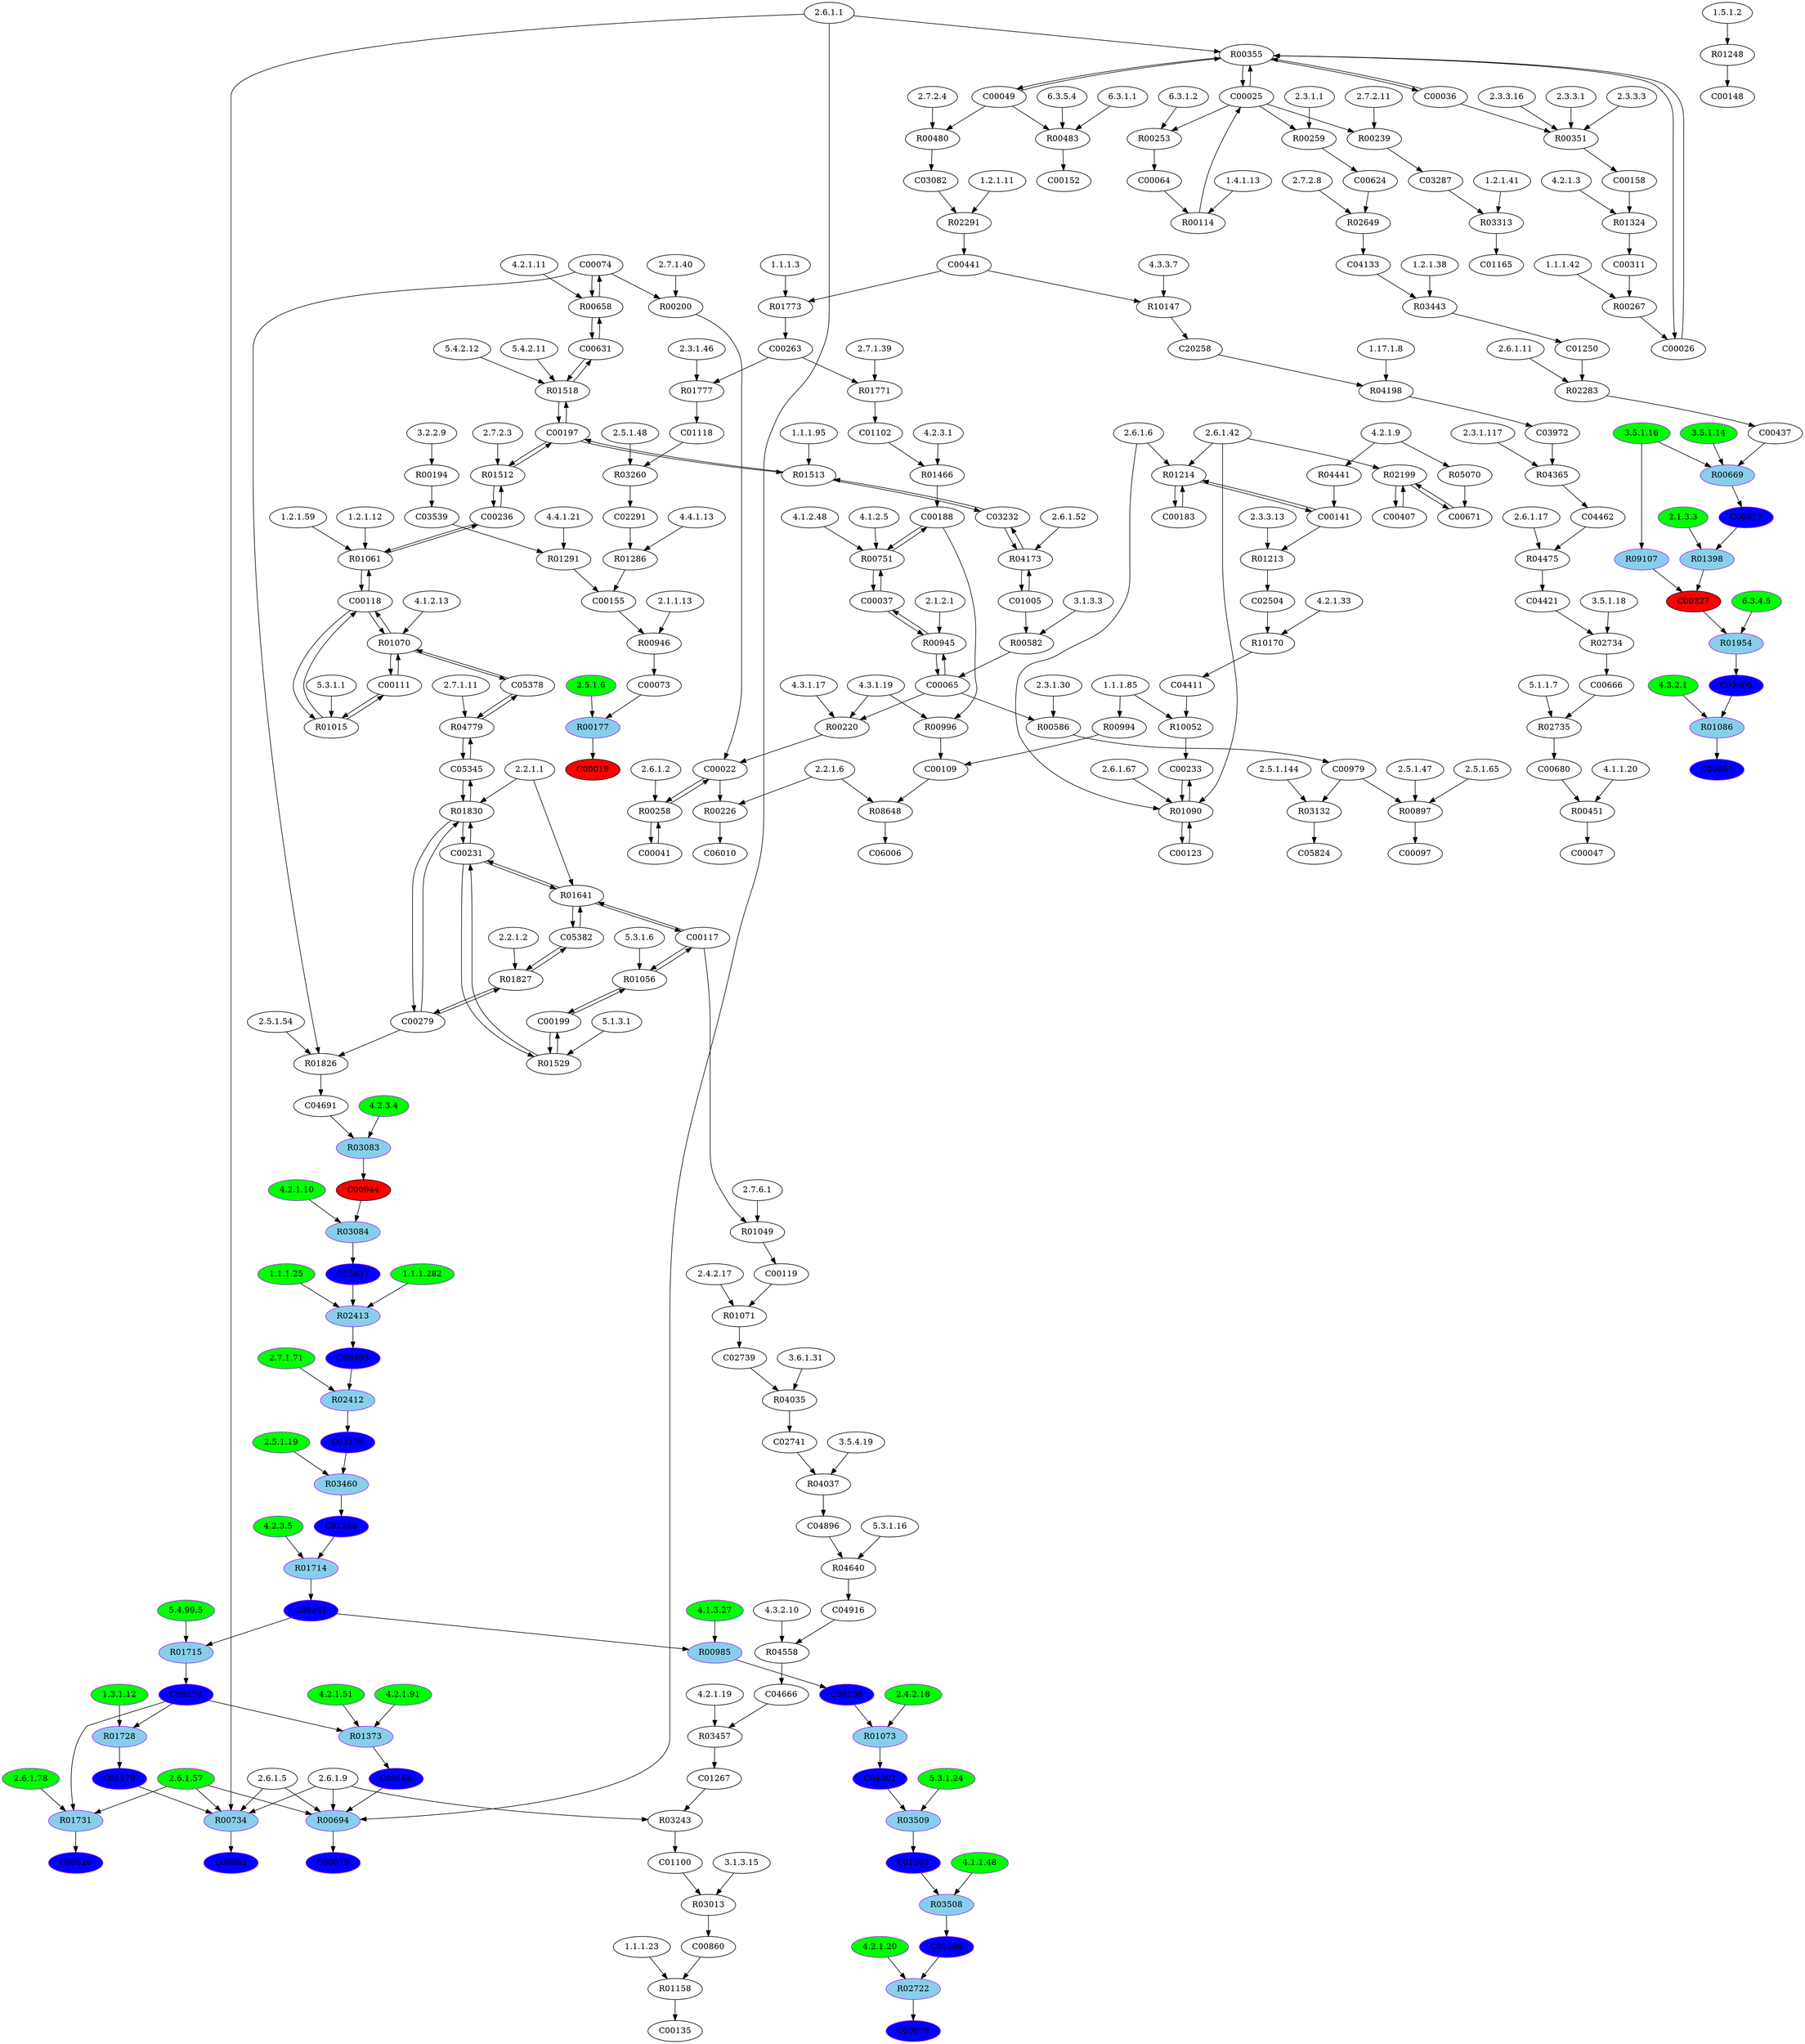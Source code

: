 digraph G {
"4.2.1.10" [color=purple, fillcolor=green, style=filled, type=E];
"3.6.1.31" [type=E];
"2.7.1.39" [type=E];
"4.3.1.19" [type=E];
"4.1.2.48" [type=E];
"5.3.1.1" [type=E];
"4.2.3.1" [type=E];
"4.2.1.3" [type=E];
"5.4.99.5" [color=purple, fillcolor=green, style=filled, type=E];
"2.5.1.6" [color=purple, fillcolor=green, style=filled, type=E];
"1.1.1.282" [color=purple, fillcolor=green, style=filled, type=E];
"2.6.1.42" [type=E];
"2.3.1.30" [type=E];
"2.3.1.1" [type=E];
"2.5.1.144" [type=E];
"4.3.1.17" [type=E];
"2.2.1.1" [type=E];
"4.1.1.48" [color=purple, fillcolor=green, style=filled, type=E];
"1.1.1.25" [color=purple, fillcolor=green, style=filled, type=E];
"5.4.2.12" [type=E];
"2.6.1.5" [type=E];
"4.2.1.20" [color=purple, fillcolor=green, style=filled, type=E];
"4.1.1.20" [type=E];
"2.7.2.3" [type=E];
"2.6.1.1" [type=E];
"4.2.1.9" [type=E];
"4.2.1.11" [type=E];
"2.7.1.11" [type=E];
"2.3.3.16" [type=E];
"2.7.1.40" [type=E];
"1.1.1.3" [type=E];
"2.7.6.1" [type=E];
"2.5.1.48" [type=E];
"6.3.4.5" [color=purple, fillcolor=green, style=filled, type=E];
"2.5.1.54" [type=E];
"4.1.2.13" [type=E];
"3.5.1.14" [color=purple, fillcolor=green, style=filled, type=E];
"2.6.1.78" [color=purple, fillcolor=green, style=filled, type=E];
"2.2.1.2" [type=E];
"2.4.2.18" [color=purple, fillcolor=green, style=filled, type=E];
"3.1.3.15" [type=E];
"2.1.1.13" [type=E];
"2.5.1.65" [type=E];
"2.1.2.1" [type=E];
"2.3.3.1" [type=E];
"4.3.2.10" [type=E];
"2.6.1.57" [color=purple, fillcolor=green, style=filled, type=E];
"2.7.2.8" [type=E];
"2.6.1.52" [type=E];
"2.5.1.47" [type=E];
"1.17.1.8" [type=E];
"2.7.2.4" [type=E];
"2.6.1.6" [type=E];
"2.2.1.6" [type=E];
"2.4.2.17" [type=E];
"2.7.2.11" [type=E];
"4.2.3.5" [color=purple, fillcolor=green, style=filled, type=E];
"1.4.1.13" [type=E];
"1.5.1.2" [type=E];
"3.5.1.18" [type=E];
"1.2.1.38" [type=E];
"2.5.1.19" [color=purple, fillcolor=green, style=filled, type=E];
"6.3.1.2" [type=E];
"2.6.1.2" [type=E];
"2.6.1.11" [type=E];
"1.3.1.12" [color=purple, fillcolor=green, style=filled, type=E];
"4.2.1.51" [color=purple, fillcolor=green, style=filled, type=E];
"4.1.3.27" [color=purple, fillcolor=green, style=filled, type=E];
"2.3.1.117" [type=E];
"4.3.2.1" [color=purple, fillcolor=green, style=filled, type=E];
"1.2.1.12" [type=E];
"1.2.1.41" [type=E];
"4.4.1.13" [type=E];
"1.1.1.85" [type=E];
"2.6.1.9" [type=E];
"5.3.1.24" [color=purple, fillcolor=green, style=filled, type=E];
"6.3.1.1" [type=E];
"4.1.2.5" [type=E];
"6.3.5.4" [type=E];
"5.4.2.11" [type=E];
"4.4.1.21" [type=E];
"2.7.1.71" [color=purple, fillcolor=green, style=filled, type=E];
"4.2.1.33" [type=E];
"3.1.3.3" [type=E];
"4.3.3.7" [type=E];
"1.1.1.23" [type=E];
"5.1.1.7" [type=E];
"2.6.1.67" [type=E];
"1.1.1.42" [type=E];
"4.2.3.4" [color=purple, fillcolor=green, style=filled, type=E];
"3.5.4.19" [type=E];
"5.1.3.1" [type=E];
"3.5.1.16" [color=purple, fillcolor=green, style=filled, type=E];
"1.1.1.95" [type=E];
"1.2.1.59" [type=E];
"2.3.1.46" [type=E];
"5.3.1.6" [type=E];
"2.6.1.17" [type=E];
"2.3.3.3" [type=E];
"1.2.1.11" [type=E];
"5.3.1.16" [type=E];
"2.1.3.3" [color=purple, fillcolor=green, style=filled, type=E];
"4.2.1.91" [color=purple, fillcolor=green, style=filled, type=E];
"4.2.1.19" [type=E];
"2.3.3.13" [type=E];
"3.2.2.9" [type=E];
R00734 [color=purple, fillcolor=skyblue, style=filled, type=R];
R00658 [type=R];
R09107 [color=purple, fillcolor=skyblue, style=filled, type=R];
R10052 [type=R];
R01777 [type=R];
R01286 [type=R];
R01086 [color=purple, fillcolor=skyblue, style=filled, type=R];
R03508 [color=purple, fillcolor=skyblue, style=filled, type=R];
R01773 [type=R];
R01061 [type=R];
R00751 [type=R];
R03313 [type=R];
R00177 [color=purple, fillcolor=skyblue, style=filled, type=R];
R01830 [type=R];
R00994 [type=R];
R02283 [type=R];
R00451 [type=R];
R00694 [color=purple, fillcolor=skyblue, style=filled, type=R];
R01731 [color=purple, fillcolor=skyblue, style=filled, type=R];
R03460 [color=purple, fillcolor=skyblue, style=filled, type=R];
R01248 [type=R];
R02735 [type=R];
R01771 [type=R];
R01512 [type=R];
R03260 [type=R];
R02413 [color=purple, fillcolor=skyblue, style=filled, type=R];
R00946 [type=R];
R04173 [type=R];
R10147 [type=R];
R01715 [color=purple, fillcolor=skyblue, style=filled, type=R];
R01213 [type=R];
R01291 [type=R];
R01071 [type=R];
R01056 [type=R];
R00985 [color=purple, fillcolor=skyblue, style=filled, type=R];
R03132 [type=R];
R00220 [type=R];
R02649 [type=R];
R01529 [type=R];
R00253 [type=R];
R02291 [type=R];
R02734 [type=R];
R01827 [type=R];
R01015 [type=R];
R10170 [type=R];
R04441 [type=R];
R01398 [color=purple, fillcolor=skyblue, style=filled, type=R];
R00897 [type=R];
R04558 [type=R];
R03084 [color=purple, fillcolor=skyblue, style=filled, type=R];
R00200 [type=R];
R01714 [color=purple, fillcolor=skyblue, style=filled, type=R];
R01214 [type=R];
R04198 [type=R];
R01073 [color=purple, fillcolor=skyblue, style=filled, type=R];
R03457 [type=R];
R02722 [color=purple, fillcolor=skyblue, style=filled, type=R];
R03509 [color=purple, fillcolor=skyblue, style=filled, type=R];
R01324 [type=R];
R04035 [type=R];
R00945 [type=R];
R04779 [type=R];
R01513 [type=R];
R02412 [color=purple, fillcolor=skyblue, style=filled, type=R];
R01070 [type=R];
R00226 [type=R];
R01090 [type=R];
R08648 [type=R];
R01954 [color=purple, fillcolor=skyblue, style=filled, type=R];
R00259 [type=R];
R03243 [type=R];
R01466 [type=R];
R00239 [type=R];
R00480 [type=R];
R01373 [color=purple, fillcolor=skyblue, style=filled, type=R];
R00355 [type=R];
R00483 [type=R];
R00996 [type=R];
R00669 [color=purple, fillcolor=skyblue, style=filled, type=R];
R00194 [type=R];
R02199 [type=R];
R01518 [type=R];
R00351 [type=R];
R00582 [type=R];
R01049 [type=R];
R01641 [type=R];
R00586 [type=R];
R05070 [type=R];
R03013 [type=R];
R04475 [type=R];
R01158 [type=R];
R00114 [type=R];
R01826 [type=R];
R03443 [type=R];
R04037 [type=R];
R00267 [type=R];
R01728 [color=purple, fillcolor=skyblue, style=filled, type=R];
R04365 [type=R];
R04640 [type=R];
R00258 [type=R];
R03083 [color=purple, fillcolor=skyblue, style=filled, type=R];
C04411 [type=C];
C00671 [type=C];
C00944 [fillcolor=red, style=filled, type=C];
C00141 [type=C];
C00049 [type=C];
C01005 [type=C];
C00236 [type=C];
C00327 [fillcolor=red, style=filled, type=C];
C05382 [type=C];
C00254 [color=purple, fillcolor=blue, style=filled, type=C];
C00251 [color=purple, fillcolor=blue, style=filled, type=C];
C00631 [type=C];
C00183 [type=C];
C00263 [type=C];
C00022 [type=C];
C00231 [type=C];
C00155 [type=C];
C00493 [color=purple, fillcolor=blue, style=filled, type=C];
C00019 [fillcolor=red, style=filled, type=C];
C00026 [type=C];
C01165 [type=C];
C00041 [type=C];
C00199 [type=C];
C01269 [color=purple, fillcolor=blue, style=filled, type=C];
C00441 [type=C];
C03972 [type=C];
C00078 [color=purple, fillcolor=blue, style=filled, type=C];
C00047 [type=C];
C03506 [color=purple, fillcolor=blue, style=filled, type=C];
C00118 [type=C];
C00197 [type=C];
C00624 [type=C];
C00166 [color=purple, fillcolor=blue, style=filled, type=C];
C03232 [type=C];
C00135 [type=C];
C04666 [type=C];
C04133 [type=C];
C00062 [color=purple, fillcolor=blue, style=filled, type=C];
C00108 [color=purple, fillcolor=blue, style=filled, type=C];
C00064 [type=C];
C00074 [type=C];
C03175 [color=purple, fillcolor=blue, style=filled, type=C];
C00407 [type=C];
C00077 [color=purple, fillcolor=blue, style=filled, type=C];
C00111 [type=C];
C05345 [type=C];
C00025 [type=C];
C00152 [type=C];
C00148 [type=C];
C03539 [type=C];
C00097 [type=C];
C04896 [type=C];
C00119 [type=C];
C02637 [color=purple, fillcolor=blue, style=filled, type=C];
C00233 [type=C];
C01179 [color=purple, fillcolor=blue, style=filled, type=C];
C20258 [type=C];
C00065 [type=C];
C05824 [type=C];
C00826 [color=purple, fillcolor=blue, style=filled, type=C];
C00188 [type=C];
C00123 [type=C];
C05378 [type=C];
C02504 [type=C];
C00279 [type=C];
C03406 [color=purple, fillcolor=blue, style=filled, type=C];
C00073 [type=C];
C03082 [type=C];
C00666 [type=C];
C01102 [type=C];
C04916 [type=C];
C00082 [color=purple, fillcolor=blue, style=filled, type=C];
C00036 [type=C];
C01100 [type=C];
C00109 [type=C];
C04421 [type=C];
C00860 [type=C];
C03287 [type=C];
C06010 [type=C];
C00079 [color=purple, fillcolor=blue, style=filled, type=C];
C04691 [type=C];
C00437 [type=C];
C04302 [color=purple, fillcolor=blue, style=filled, type=C];
C00311 [type=C];
C00037 [type=C];
C00979 [type=C];
C02741 [type=C];
C02291 [type=C];
C01302 [color=purple, fillcolor=blue, style=filled, type=C];
C00680 [type=C];
C01267 [type=C];
C04462 [type=C];
C00117 [type=C];
C02739 [type=C];
C00158 [type=C];
C06006 [type=C];
C01250 [type=C];
C01118 [type=C];
C00118 -> R01015;
R01015 -> C00118;
R01015 -> C00111;
C00111 -> R01015;
C00118 -> R01061;
R01061 -> C00118;
R01061 -> C00236;
C00236 -> R01061;
C00197 -> R01512;
R01512 -> C00197;
R01512 -> C00236;
C00236 -> R01512;
C00631 -> R01518;
R01518 -> C00631;
R01518 -> C00197;
C00197 -> R01518;
C00631 -> R00658;
R00658 -> C00631;
R00658 -> C00074;
C00074 -> R00658;
C00074 -> R00200;
R00200 -> C00022;
C05378 -> R01070;
R01070 -> C05378;
R01070 -> C00118;
C00118 -> R01070;
R01070 -> C00111;
C00111 -> R01070;
C05345 -> R04779;
R04779 -> C05345;
R04779 -> C05378;
C05378 -> R04779;
C05345 -> R01830;
R01830 -> C05345;
R01830 -> C00279;
C00279 -> R01830;
R01830 -> C00231;
C00231 -> R01830;
C00199 -> R01529;
R01529 -> C00199;
R01529 -> C00231;
C00231 -> R01529;
C00117 -> R01056;
R01056 -> C00117;
R01056 -> C00199;
C00199 -> R01056;
C00117 -> R01049;
R01049 -> C00119;
R00994 -> C00109;
C00022 -> R00226;
R00226 -> C06010;
R04441 -> C00141;
C00183 -> R01214;
R01214 -> C00183;
R01214 -> C00141;
C00141 -> R01214;
C00109 -> R08648;
R08648 -> C06006;
R05070 -> C00671;
C00407 -> R02199;
R02199 -> C00407;
R02199 -> C00671;
C00671 -> R02199;
C00141 -> R01213;
R01213 -> C02504;
C02504 -> R10170;
R10170 -> C04411;
C04411 -> R10052;
R10052 -> C00233;
C00123 -> R01090;
R01090 -> C00123;
R01090 -> C00233;
C00233 -> R01090;
C00188 -> R00996;
R00996 -> C00109;
C00065 -> R00220;
R00220 -> C00022;
C00037 -> R00945;
R00945 -> C00037;
R00945 -> C00065;
C00065 -> R00945;
C00188 -> R00751;
R00751 -> C00188;
R00751 -> C00037;
C00037 -> R00751;
C00197 -> R01513;
R01513 -> C00197;
R01513 -> C03232;
C03232 -> R01513;
C01005 -> R04173;
R04173 -> C01005;
R04173 -> C03232;
C03232 -> R04173;
C01005 -> R00582;
R00582 -> C00065;
C00065 -> R00586;
R00586 -> C00979;
C00979 -> R00897;
R00897 -> C00097;
C01102 -> R01466;
R01466 -> C00188;
C00263 -> R01771;
R01771 -> C01102;
C00441 -> R01773;
R01773 -> C00263;
C03082 -> R02291;
R02291 -> C00441;
C00049 -> R00480;
R00480 -> C03082;
C00049 -> R00355;
R00355 -> C00049;
R00355 -> C00036;
C00036 -> R00355;
C00263 -> R01777;
R01777 -> C01118;
C01118 -> R03260;
R03260 -> C02291;
C02291 -> R01286;
R01286 -> C00155;
C00155 -> R00946;
R00946 -> C00073;
C00036 -> R00351;
R00351 -> C00158;
C00158 -> R01324;
R01324 -> C00311;
C00311 -> R00267;
R00267 -> C00026;
C00026 -> R00355;
R00355 -> C00026;
R00355 -> C00025;
C00025 -> R00355;
C00025 -> R00259;
R00259 -> C00624;
C00624 -> R02649;
R02649 -> C04133;
C04133 -> R03443;
R03443 -> C01250;
C01250 -> R02283;
R02283 -> C00437;
C00437 -> R00669;
R00669 -> C00077;
C00077 -> R01398;
R01398 -> C00327;
C00327 -> R01954;
R01954 -> C03406;
C03406 -> R01086;
R01086 -> C00062;
C00025 -> R00239;
R00239 -> C03287;
C03287 -> R03313;
R03313 -> C01165;
R01248 -> C00148;
C00441 -> R10147;
R10147 -> C20258;
C00041 -> R00258;
R00258 -> C00041;
R00258 -> C00022;
C00022 -> R00258;
C00025 -> R00253;
R00253 -> C00064;
C00049 -> R00483;
R00483 -> C00152;
C20258 -> R04198;
R04198 -> C03972;
C04462 -> R04475;
R04475 -> C04421;
C04421 -> R02734;
R02734 -> C00666;
C00666 -> R02735;
R02735 -> C00680;
C00680 -> R00451;
R00451 -> C00047;
C03972 -> R04365;
R04365 -> C04462;
C00064 -> R00114;
R00114 -> C00025;
C05382 -> R01827;
R01827 -> C05382;
R01827 -> C00279;
C00279 -> R01827;
C05382 -> R01641;
R01641 -> C05382;
R01641 -> C00117;
C00117 -> R01641;
R01641 -> C00231;
C00231 -> R01641;
C00119 -> R01071;
R01071 -> C02739;
C02739 -> R04035;
R04035 -> C02741;
C02741 -> R04037;
R04037 -> C04896;
C04896 -> R04640;
R04640 -> C04916;
C04666 -> R03457;
R03457 -> C01267;
C01267 -> R03243;
R03243 -> C01100;
C01100 -> R03013;
R03013 -> C00860;
C04916 -> R04558;
R04558 -> C04666;
C00860 -> R01158;
R01158 -> C00135;
C00279 -> R01826;
C00074 -> R01826;
R01826 -> C04691;
C04691 -> R03083;
R03083 -> C00944;
C00944 -> R03084;
R03084 -> C02637;
C02637 -> R02413;
R02413 -> C00493;
C00493 -> R02412;
R02412 -> C03175;
C03175 -> R03460;
R03460 -> C01269;
C01269 -> R01714;
R01714 -> C00251;
C00251 -> R01715;
R01715 -> C00254;
C00254 -> R01728;
R01728 -> C01179;
C01179 -> R00734;
R00734 -> C00082;
C00254 -> R01373;
R01373 -> C00166;
C00166 -> R00694;
R00694 -> C00079;
C00251 -> R00985;
R00985 -> C00108;
C00108 -> R01073;
R01073 -> C04302;
C04302 -> R03509;
R03509 -> C01302;
C01302 -> R03508;
R03508 -> C03506;
C03506 -> R02722;
R02722 -> C00078;
C00254 -> R01731;
R01731 -> C00826;
C00073 -> R00177;
R00177 -> C00019;
R00194 -> C03539;
C03539 -> R01291;
R01291 -> C00155;
C00979 -> R03132;
R03132 -> C05824;
R09107 -> C00327;
"2.6.1.1" -> R00734;
"2.6.1.5" -> R00734;
"2.6.1.9" -> R00734;
"2.6.1.57" -> R00734;
"4.2.1.11" -> R00658;
"3.5.1.16" -> R09107;
"1.1.1.85" -> R10052;
"2.3.1.46" -> R01777;
"4.4.1.13" -> R01286;
"4.3.2.1" -> R01086;
"4.1.1.48" -> R03508;
"1.1.1.3" -> R01773;
"1.2.1.12" -> R01061;
"1.2.1.59" -> R01061;
"4.1.2.5" -> R00751;
"4.1.2.48" -> R00751;
"1.2.1.41" -> R03313;
"2.5.1.6" -> R00177;
"2.2.1.1" -> R01830;
"1.1.1.85" -> R00994;
"2.6.1.11" -> R02283;
"4.1.1.20" -> R00451;
"2.6.1.1" -> R00694;
"2.6.1.5" -> R00694;
"2.6.1.9" -> R00694;
"2.6.1.57" -> R00694;
"2.6.1.57" -> R01731;
"2.6.1.78" -> R01731;
"2.5.1.19" -> R03460;
"1.5.1.2" -> R01248;
"5.1.1.7" -> R02735;
"2.7.1.39" -> R01771;
"2.7.2.3" -> R01512;
"2.5.1.48" -> R03260;
"1.1.1.25" -> R02413;
"1.1.1.282" -> R02413;
"2.1.1.13" -> R00946;
"2.6.1.52" -> R04173;
"4.3.3.7" -> R10147;
"5.4.99.5" -> R01715;
"2.3.3.13" -> R01213;
"4.4.1.21" -> R01291;
"2.4.2.17" -> R01071;
"5.3.1.6" -> R01056;
"4.1.3.27" -> R00985;
"2.5.1.144" -> R03132;
"4.3.1.17" -> R00220;
"4.3.1.19" -> R00220;
"2.7.2.8" -> R02649;
"5.1.3.1" -> R01529;
"6.3.1.2" -> R00253;
"1.2.1.11" -> R02291;
"3.5.1.18" -> R02734;
"2.2.1.2" -> R01827;
"5.3.1.1" -> R01015;
"4.2.1.33" -> R10170;
"4.2.1.9" -> R04441;
"2.1.3.3" -> R01398;
"2.5.1.47" -> R00897;
"2.5.1.65" -> R00897;
"4.3.2.10" -> R04558;
"4.2.1.10" -> R03084;
"2.7.1.40" -> R00200;
"4.2.3.5" -> R01714;
"2.6.1.6" -> R01214;
"2.6.1.42" -> R01214;
"1.17.1.8" -> R04198;
"2.4.2.18" -> R01073;
"4.2.1.19" -> R03457;
"4.2.1.20" -> R02722;
"5.3.1.24" -> R03509;
"4.2.1.3" -> R01324;
"3.6.1.31" -> R04035;
"2.1.2.1" -> R00945;
"2.7.1.11" -> R04779;
"1.1.1.95" -> R01513;
"2.7.1.71" -> R02412;
"4.1.2.13" -> R01070;
"2.2.1.6" -> R00226;
"2.6.1.6" -> R01090;
"2.6.1.42" -> R01090;
"2.6.1.67" -> R01090;
"2.2.1.6" -> R08648;
"6.3.4.5" -> R01954;
"2.3.1.1" -> R00259;
"2.6.1.9" -> R03243;
"4.2.3.1" -> R01466;
"2.7.2.11" -> R00239;
"2.7.2.4" -> R00480;
"4.2.1.51" -> R01373;
"4.2.1.91" -> R01373;
"2.6.1.1" -> R00355;
"6.3.1.1" -> R00483;
"6.3.5.4" -> R00483;
"4.3.1.19" -> R00996;
"3.5.1.14" -> R00669;
"3.5.1.16" -> R00669;
"3.2.2.9" -> R00194;
"2.6.1.42" -> R02199;
"5.4.2.11" -> R01518;
"5.4.2.12" -> R01518;
"2.3.3.1" -> R00351;
"2.3.3.3" -> R00351;
"2.3.3.16" -> R00351;
"3.1.3.3" -> R00582;
"2.7.6.1" -> R01049;
"2.2.1.1" -> R01641;
"2.3.1.30" -> R00586;
"4.2.1.9" -> R05070;
"3.1.3.15" -> R03013;
"2.6.1.17" -> R04475;
"1.1.1.23" -> R01158;
"1.4.1.13" -> R00114;
"2.5.1.54" -> R01826;
"1.2.1.38" -> R03443;
"3.5.4.19" -> R04037;
"1.1.1.42" -> R00267;
"1.3.1.12" -> R01728;
"2.3.1.117" -> R04365;
"5.3.1.16" -> R04640;
"2.6.1.2" -> R00258;
"4.2.3.4" -> R03083;
}
